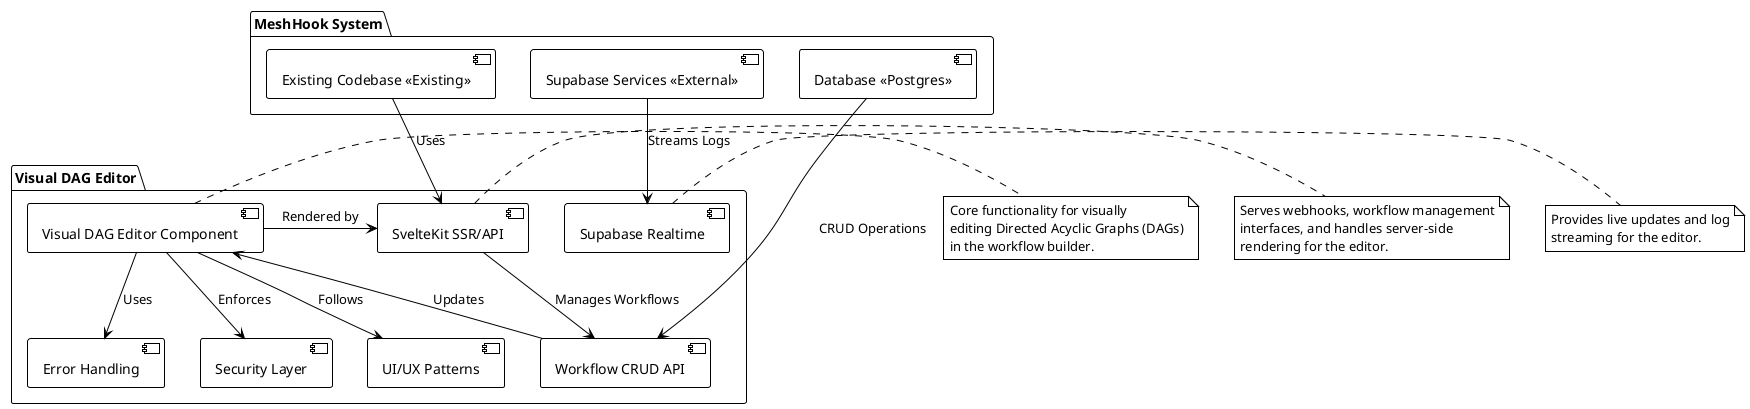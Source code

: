 @startuml
!theme plain

package "MeshHook System" {
    [Existing Codebase <<Existing>>]
    [Database <<Postgres>>]
    [Supabase Services <<External>>]
}

package "Visual DAG Editor" {
    [Visual DAG Editor Component]
    [SvelteKit SSR/API]
    [Workflow CRUD API]
    [Supabase Realtime]
    [Error Handling]
    [Security Layer]
    [UI/UX Patterns]
}

[Existing Codebase <<Existing>>] -down-> [SvelteKit SSR/API] : Uses
[Database <<Postgres>>] -right-> [Workflow CRUD API] : CRUD Operations
[Supabase Services <<External>>] -down-> [Supabase Realtime] : Streams Logs

[Visual DAG Editor Component] -right-> [SvelteKit SSR/API] : Rendered by
[SvelteKit SSR/API] -down-> [Workflow CRUD API] : Manages Workflows
[Workflow CRUD API] -left-> [Visual DAG Editor Component] : Updates
[Visual DAG Editor Component] -down-> [UI/UX Patterns] : Follows
[Visual DAG Editor Component] -down-> [Error Handling] : Uses
[Visual DAG Editor Component] -down-> [Security Layer] : Enforces

note right of [Visual DAG Editor Component]
  Core functionality for visually
  editing Directed Acyclic Graphs (DAGs)
  in the workflow builder.
end note

note right of [SvelteKit SSR/API]
  Serves webhooks, workflow management
  interfaces, and handles server-side
  rendering for the editor.
end note

note right of [Supabase Realtime]
  Provides live updates and log
  streaming for the editor.
end note

@enduml